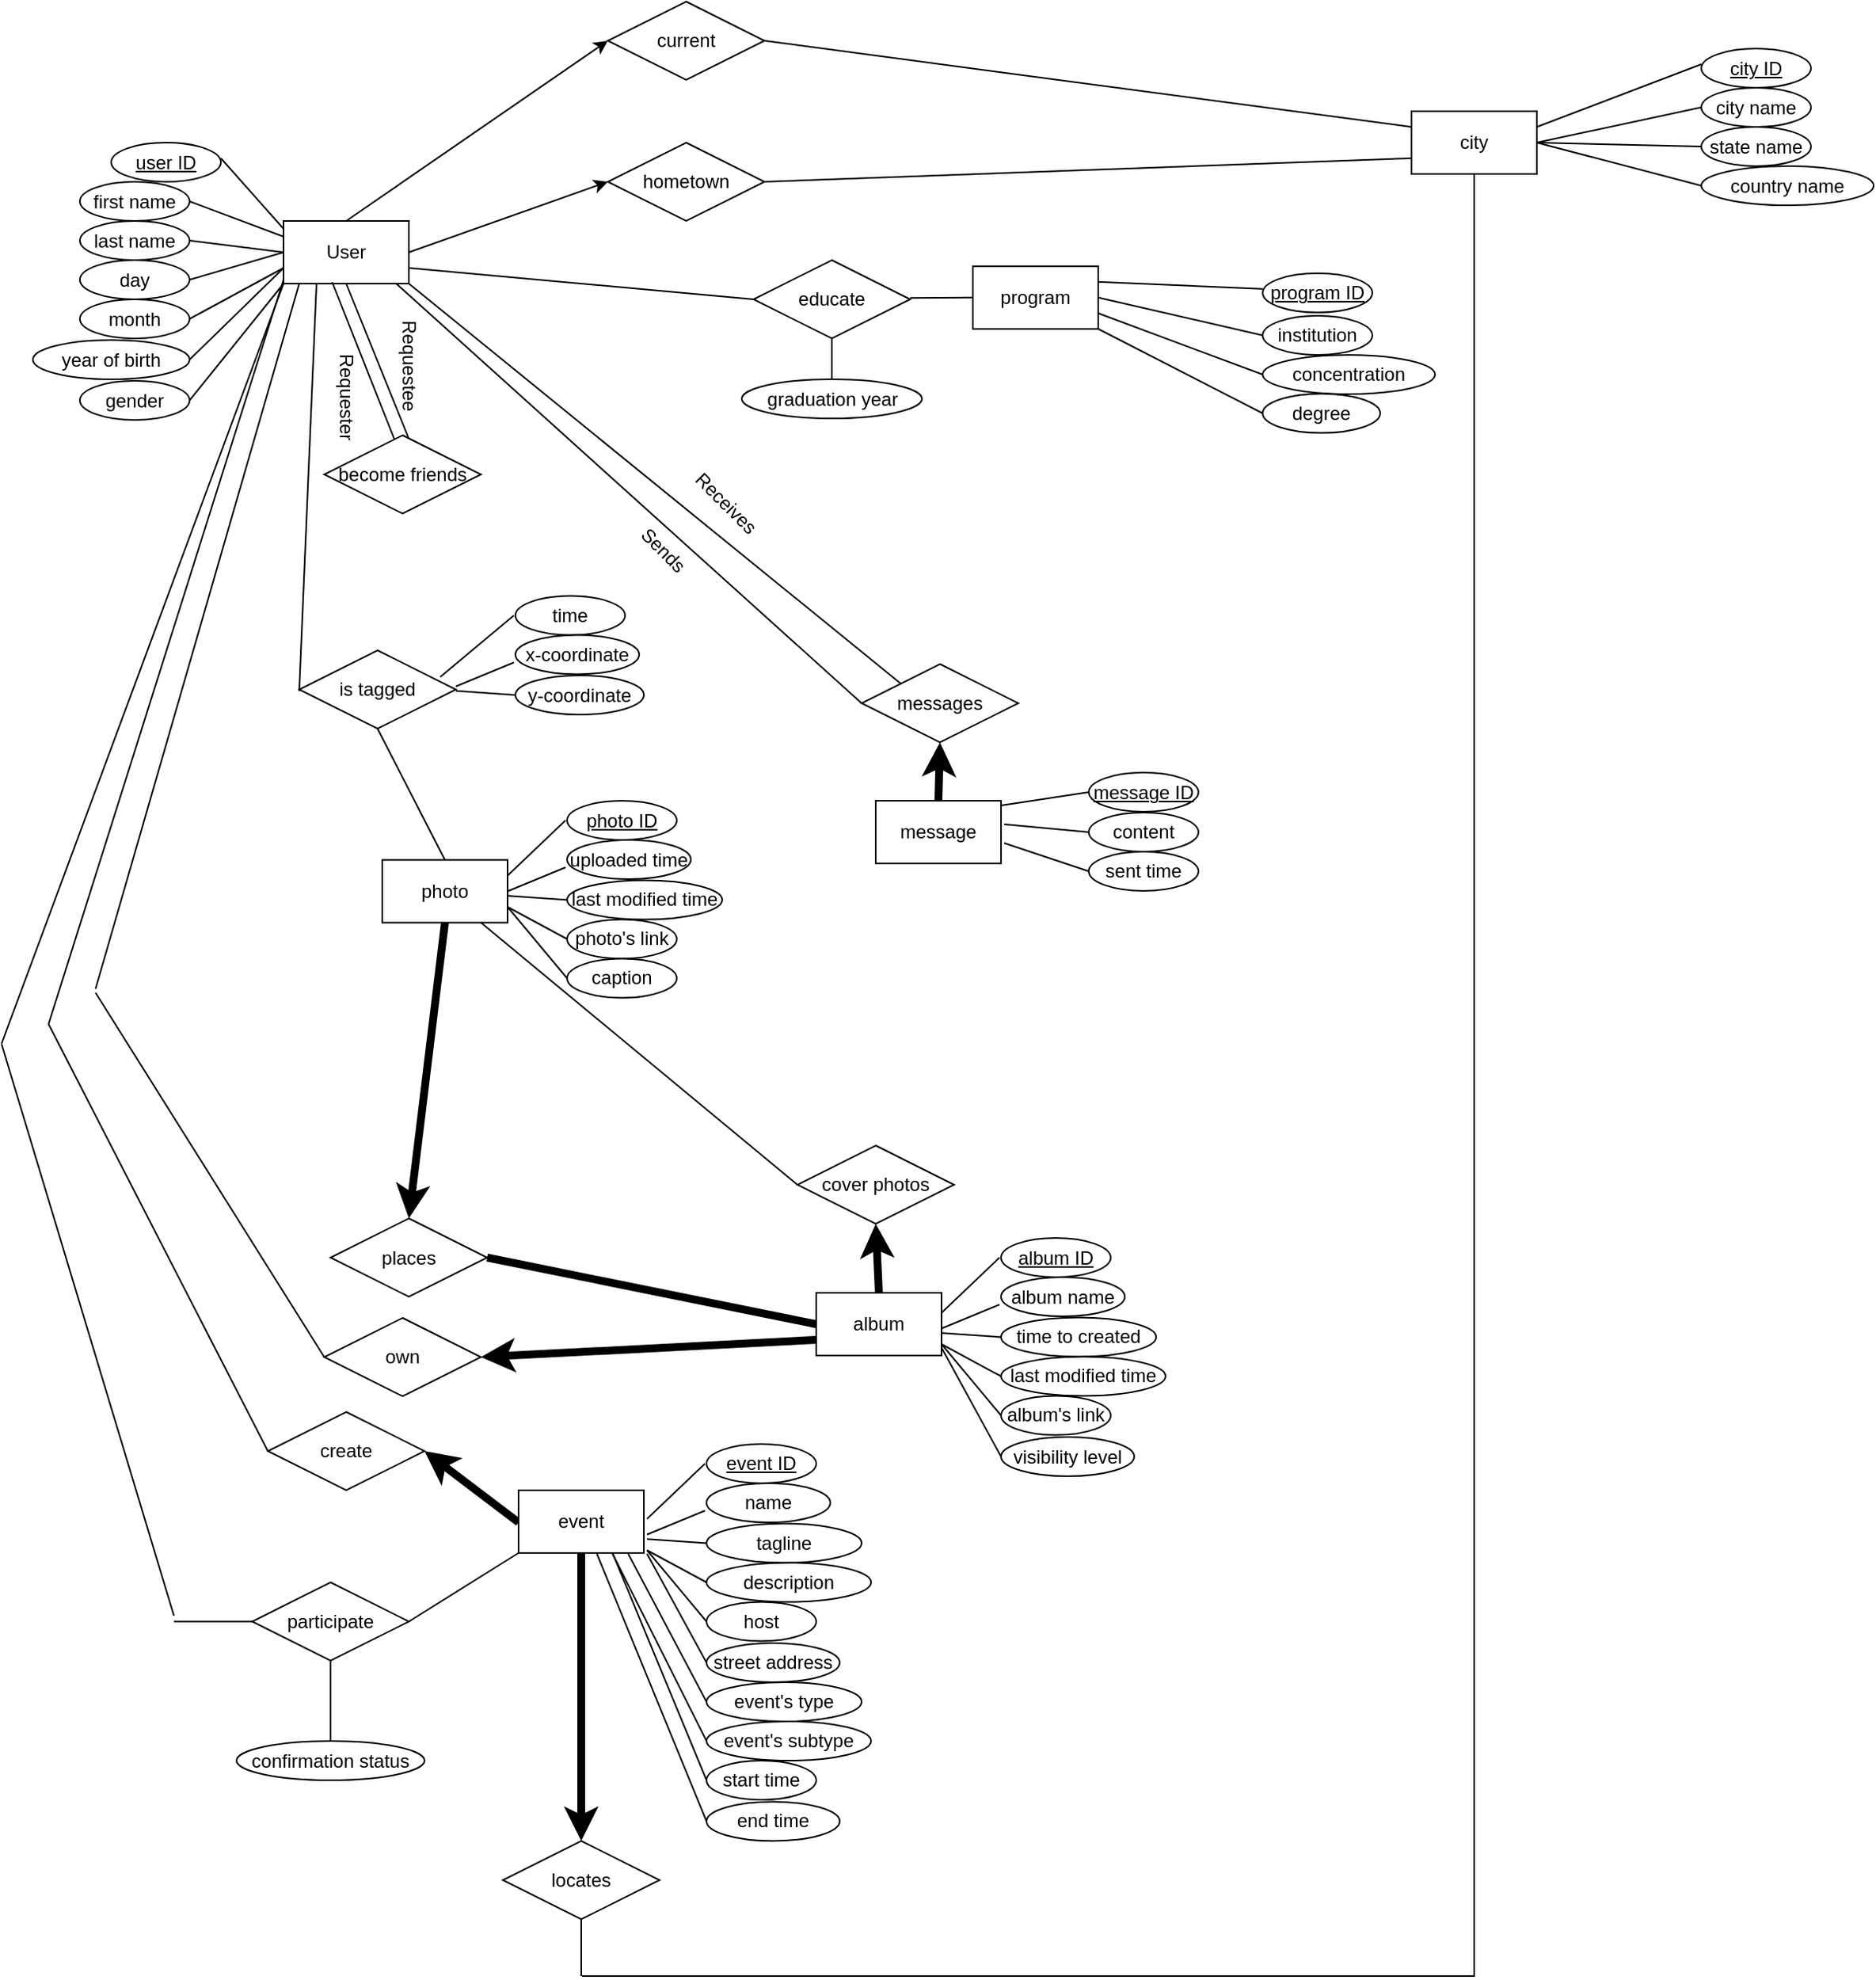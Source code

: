 <mxfile version="14.2.9" type="device"><diagram id="GzMHc0eXrskKKYdQ3yk9" name="Page-1"><mxGraphModel dx="1186" dy="545" grid="0" gridSize="10" guides="1" tooltips="1" connect="1" arrows="1" fold="1" page="0" pageScale="1" pageWidth="850" pageHeight="1100" math="0" shadow="0"><root><mxCell id="0"/><mxCell id="1" parent="0"/><mxCell id="MqyGO1wOty0QYaAH1jj8-1" value="User" style="rounded=0;whiteSpace=wrap;html=1;" parent="1" vertex="1"><mxGeometry x="160" y="160" width="80" height="40" as="geometry"/></mxCell><mxCell id="MqyGO1wOty0QYaAH1jj8-2" value="" style="endArrow=none;html=1;entryX=0;entryY=0.25;entryDx=0;entryDy=0;exitX=1;exitY=0.5;exitDx=0;exitDy=0;" parent="1" source="MqyGO1wOty0QYaAH1jj8-3" target="MqyGO1wOty0QYaAH1jj8-1" edge="1"><mxGeometry width="50" height="50" relative="1" as="geometry"><mxPoint x="100" y="177.5" as="sourcePoint"/><mxPoint x="160" y="177" as="targetPoint"/></mxGeometry></mxCell><mxCell id="MqyGO1wOty0QYaAH1jj8-3" value="first name" style="ellipse;whiteSpace=wrap;html=1;" parent="1" vertex="1"><mxGeometry x="30" y="135" width="70" height="25" as="geometry"/></mxCell><mxCell id="MqyGO1wOty0QYaAH1jj8-4" value="" style="endArrow=none;html=1;entryX=0.5;entryY=0;entryDx=0;entryDy=0;" parent="1" edge="1"><mxGeometry width="50" height="50" relative="1" as="geometry"><mxPoint x="120" y="120" as="sourcePoint"/><mxPoint x="160" y="165" as="targetPoint"/></mxGeometry></mxCell><mxCell id="MqyGO1wOty0QYaAH1jj8-5" value="&lt;u&gt;user ID&lt;/u&gt;" style="ellipse;whiteSpace=wrap;html=1;" parent="1" vertex="1"><mxGeometry x="50" y="110" width="70" height="25" as="geometry"/></mxCell><mxCell id="MqyGO1wOty0QYaAH1jj8-6" value="" style="endArrow=none;html=1;entryX=0;entryY=0.5;entryDx=0;entryDy=0;exitX=1;exitY=0.5;exitDx=0;exitDy=0;" parent="1" source="MqyGO1wOty0QYaAH1jj8-7" target="MqyGO1wOty0QYaAH1jj8-1" edge="1"><mxGeometry width="50" height="50" relative="1" as="geometry"><mxPoint x="100" y="202.5" as="sourcePoint"/><mxPoint x="160" y="187.5" as="targetPoint"/></mxGeometry></mxCell><mxCell id="MqyGO1wOty0QYaAH1jj8-7" value="last name" style="ellipse;whiteSpace=wrap;html=1;" parent="1" vertex="1"><mxGeometry x="30" y="160" width="70" height="25" as="geometry"/></mxCell><mxCell id="MqyGO1wOty0QYaAH1jj8-8" value="day" style="ellipse;whiteSpace=wrap;html=1;" parent="1" vertex="1"><mxGeometry x="30" y="185" width="70" height="25" as="geometry"/></mxCell><mxCell id="MqyGO1wOty0QYaAH1jj8-9" value="" style="endArrow=none;html=1;exitX=1;exitY=0.5;exitDx=0;exitDy=0;" parent="1" source="MqyGO1wOty0QYaAH1jj8-8" edge="1"><mxGeometry width="50" height="50" relative="1" as="geometry"><mxPoint x="100" y="208.75" as="sourcePoint"/><mxPoint x="160" y="180" as="targetPoint"/></mxGeometry></mxCell><mxCell id="MqyGO1wOty0QYaAH1jj8-10" value="month" style="ellipse;whiteSpace=wrap;html=1;" parent="1" vertex="1"><mxGeometry x="30" y="210" width="70" height="25" as="geometry"/></mxCell><mxCell id="MqyGO1wOty0QYaAH1jj8-11" value="" style="endArrow=none;html=1;entryX=0;entryY=0.75;entryDx=0;entryDy=0;exitX=1;exitY=0.5;exitDx=0;exitDy=0;" parent="1" source="MqyGO1wOty0QYaAH1jj8-10" target="MqyGO1wOty0QYaAH1jj8-1" edge="1"><mxGeometry width="50" height="50" relative="1" as="geometry"><mxPoint x="100" y="233.75" as="sourcePoint"/><mxPoint x="160" y="221.25" as="targetPoint"/></mxGeometry></mxCell><mxCell id="MqyGO1wOty0QYaAH1jj8-12" value="year of birth" style="ellipse;whiteSpace=wrap;html=1;" parent="1" vertex="1"><mxGeometry y="236" width="100" height="25" as="geometry"/></mxCell><mxCell id="MqyGO1wOty0QYaAH1jj8-13" value="" style="endArrow=none;html=1;entryX=0;entryY=0.75;entryDx=0;entryDy=0;exitX=1;exitY=0.5;exitDx=0;exitDy=0;" parent="1" source="MqyGO1wOty0QYaAH1jj8-12" target="MqyGO1wOty0QYaAH1jj8-1" edge="1"><mxGeometry width="50" height="50" relative="1" as="geometry"><mxPoint x="100" y="259.75" as="sourcePoint"/><mxPoint x="160" y="216" as="targetPoint"/></mxGeometry></mxCell><mxCell id="MqyGO1wOty0QYaAH1jj8-14" value="gender" style="ellipse;whiteSpace=wrap;html=1;" parent="1" vertex="1"><mxGeometry x="30" y="262" width="70" height="25" as="geometry"/></mxCell><mxCell id="MqyGO1wOty0QYaAH1jj8-15" value="" style="endArrow=none;html=1;entryX=0;entryY=1;entryDx=0;entryDy=0;exitX=1;exitY=0.5;exitDx=0;exitDy=0;" parent="1" source="MqyGO1wOty0QYaAH1jj8-14" target="MqyGO1wOty0QYaAH1jj8-1" edge="1"><mxGeometry width="50" height="50" relative="1" as="geometry"><mxPoint x="100" y="285.75" as="sourcePoint"/><mxPoint x="160" y="216" as="targetPoint"/></mxGeometry></mxCell><mxCell id="MqyGO1wOty0QYaAH1jj8-16" value="" style="endArrow=classic;html=1;strokeWidth=1;exitX=1;exitY=0.5;exitDx=0;exitDy=0;entryX=0;entryY=0.5;entryDx=0;entryDy=0;" parent="1" source="MqyGO1wOty0QYaAH1jj8-1" target="MqyGO1wOty0QYaAH1jj8-17" edge="1"><mxGeometry width="50" height="50" relative="1" as="geometry"><mxPoint x="290" y="195" as="sourcePoint"/><mxPoint x="280" y="180" as="targetPoint"/></mxGeometry></mxCell><mxCell id="MqyGO1wOty0QYaAH1jj8-17" value="hometown" style="rhombus;whiteSpace=wrap;html=1;rounded=0;" parent="1" vertex="1"><mxGeometry x="367" y="110" width="100" height="50" as="geometry"/></mxCell><mxCell id="MqyGO1wOty0QYaAH1jj8-18" value="city" style="rounded=0;whiteSpace=wrap;html=1;" parent="1" vertex="1"><mxGeometry x="880" y="90" width="80" height="40" as="geometry"/></mxCell><mxCell id="MqyGO1wOty0QYaAH1jj8-19" value="" style="endArrow=none;html=1;entryX=1;entryY=0.5;entryDx=0;entryDy=0;exitX=0;exitY=0.25;exitDx=0;exitDy=0;" parent="1" source="MqyGO1wOty0QYaAH1jj8-18" target="MqyGO1wOty0QYaAH1jj8-30" edge="1"><mxGeometry width="50" height="50" relative="1" as="geometry"><mxPoint x="550" y="105" as="sourcePoint"/><mxPoint x="510" y="105.25" as="targetPoint"/></mxGeometry></mxCell><mxCell id="MqyGO1wOty0QYaAH1jj8-20" value="" style="endArrow=none;html=1;entryX=1;entryY=0.25;entryDx=0;entryDy=0;exitX=0;exitY=0.5;exitDx=0;exitDy=0;" parent="1" source="MqyGO1wOty0QYaAH1jj8-21" edge="1"><mxGeometry width="50" height="50" relative="1" as="geometry"><mxPoint x="1135" y="87.5" as="sourcePoint"/><mxPoint x="960" y="110" as="targetPoint"/></mxGeometry></mxCell><mxCell id="MqyGO1wOty0QYaAH1jj8-21" value="city name" style="ellipse;whiteSpace=wrap;html=1;" parent="1" vertex="1"><mxGeometry x="1065" y="75" width="70" height="25" as="geometry"/></mxCell><mxCell id="MqyGO1wOty0QYaAH1jj8-22" value="" style="endArrow=none;html=1;entryX=1;entryY=0.25;entryDx=0;entryDy=0;exitX=0;exitY=0.5;exitDx=0;exitDy=0;" parent="1" source="MqyGO1wOty0QYaAH1jj8-23" edge="1"><mxGeometry width="50" height="50" relative="1" as="geometry"><mxPoint x="1135" y="112.5" as="sourcePoint"/><mxPoint x="960" y="110" as="targetPoint"/></mxGeometry></mxCell><mxCell id="MqyGO1wOty0QYaAH1jj8-23" value="state name" style="ellipse;whiteSpace=wrap;html=1;" parent="1" vertex="1"><mxGeometry x="1065" y="100" width="70" height="25" as="geometry"/></mxCell><mxCell id="MqyGO1wOty0QYaAH1jj8-24" value="" style="endArrow=none;html=1;exitX=0;exitY=0.5;exitDx=0;exitDy=0;entryX=1;entryY=0.25;entryDx=0;entryDy=0;" parent="1" source="MqyGO1wOty0QYaAH1jj8-25" edge="1"><mxGeometry width="50" height="50" relative="1" as="geometry"><mxPoint x="1135" y="137.5" as="sourcePoint"/><mxPoint x="960" y="110" as="targetPoint"/></mxGeometry></mxCell><mxCell id="MqyGO1wOty0QYaAH1jj8-25" value="country name" style="ellipse;whiteSpace=wrap;html=1;" parent="1" vertex="1"><mxGeometry x="1065" y="125" width="110" height="25" as="geometry"/></mxCell><mxCell id="MqyGO1wOty0QYaAH1jj8-26" value="&lt;u&gt;city ID&lt;/u&gt;" style="ellipse;whiteSpace=wrap;html=1;" parent="1" vertex="1"><mxGeometry x="1065" y="50" width="70" height="25" as="geometry"/></mxCell><mxCell id="MqyGO1wOty0QYaAH1jj8-27" value="" style="endArrow=none;html=1;entryX=1;entryY=0;entryDx=0;entryDy=0;exitX=0;exitY=0.5;exitDx=0;exitDy=0;" parent="1" edge="1"><mxGeometry width="50" height="50" relative="1" as="geometry"><mxPoint x="1065" y="60" as="sourcePoint"/><mxPoint x="960" y="100" as="targetPoint"/></mxGeometry></mxCell><mxCell id="MqyGO1wOty0QYaAH1jj8-29" value="" style="endArrow=classic;html=1;strokeWidth=1;exitX=0.5;exitY=0;exitDx=0;exitDy=0;entryX=0;entryY=0.5;entryDx=0;entryDy=0;" parent="1" source="MqyGO1wOty0QYaAH1jj8-1" target="MqyGO1wOty0QYaAH1jj8-30" edge="1"><mxGeometry width="50" height="50" relative="1" as="geometry"><mxPoint x="250" y="190" as="sourcePoint"/><mxPoint x="200" y="120" as="targetPoint"/></mxGeometry></mxCell><mxCell id="MqyGO1wOty0QYaAH1jj8-30" value="current" style="rhombus;whiteSpace=wrap;html=1;rounded=0;" parent="1" vertex="1"><mxGeometry x="367" y="20" width="100" height="50" as="geometry"/></mxCell><mxCell id="MqyGO1wOty0QYaAH1jj8-43" value="educate" style="rhombus;whiteSpace=wrap;html=1;rounded=0;" parent="1" vertex="1"><mxGeometry x="460" y="185" width="100" height="50" as="geometry"/></mxCell><mxCell id="MqyGO1wOty0QYaAH1jj8-44" value="program" style="rounded=0;whiteSpace=wrap;html=1;" parent="1" vertex="1"><mxGeometry x="600" y="188.88" width="80" height="40" as="geometry"/></mxCell><mxCell id="MqyGO1wOty0QYaAH1jj8-45" value="" style="endArrow=none;html=1;entryX=1;entryY=0.25;entryDx=0;entryDy=0;" parent="1" edge="1"><mxGeometry width="50" height="50" relative="1" as="geometry"><mxPoint x="600" y="208.88" as="sourcePoint"/><mxPoint x="560" y="209.13" as="targetPoint"/></mxGeometry></mxCell><mxCell id="MqyGO1wOty0QYaAH1jj8-46" value="" style="endArrow=none;html=1;entryX=0.5;entryY=1;entryDx=0;entryDy=0;exitX=0.5;exitY=0;exitDx=0;exitDy=0;" parent="1" source="MqyGO1wOty0QYaAH1jj8-47" target="MqyGO1wOty0QYaAH1jj8-43" edge="1"><mxGeometry width="50" height="50" relative="1" as="geometry"><mxPoint x="855" y="230.88" as="sourcePoint"/><mxPoint x="550" y="298.13" as="targetPoint"/></mxGeometry></mxCell><mxCell id="MqyGO1wOty0QYaAH1jj8-47" value="graduation year" style="ellipse;whiteSpace=wrap;html=1;" parent="1" vertex="1"><mxGeometry x="452.5" y="261" width="115" height="25" as="geometry"/></mxCell><mxCell id="MqyGO1wOty0QYaAH1jj8-48" value="" style="endArrow=none;html=1;entryX=1;entryY=0.5;entryDx=0;entryDy=0;exitX=0;exitY=0.5;exitDx=0;exitDy=0;" parent="1" source="MqyGO1wOty0QYaAH1jj8-49" target="MqyGO1wOty0QYaAH1jj8-44" edge="1"><mxGeometry width="50" height="50" relative="1" as="geometry"><mxPoint x="855" y="255.88" as="sourcePoint"/><mxPoint x="680" y="253.38" as="targetPoint"/></mxGeometry></mxCell><mxCell id="MqyGO1wOty0QYaAH1jj8-49" value="institution" style="ellipse;whiteSpace=wrap;html=1;" parent="1" vertex="1"><mxGeometry x="785" y="220.5" width="70" height="25" as="geometry"/></mxCell><mxCell id="MqyGO1wOty0QYaAH1jj8-50" value="" style="endArrow=none;html=1;exitX=0;exitY=0.5;exitDx=0;exitDy=0;entryX=1;entryY=0.75;entryDx=0;entryDy=0;" parent="1" source="MqyGO1wOty0QYaAH1jj8-51" target="MqyGO1wOty0QYaAH1jj8-44" edge="1"><mxGeometry width="50" height="50" relative="1" as="geometry"><mxPoint x="855" y="280.88" as="sourcePoint"/><mxPoint x="680" y="253.38" as="targetPoint"/></mxGeometry></mxCell><mxCell id="MqyGO1wOty0QYaAH1jj8-51" value="concentration" style="ellipse;whiteSpace=wrap;html=1;" parent="1" vertex="1"><mxGeometry x="785" y="245.5" width="110" height="25" as="geometry"/></mxCell><mxCell id="MqyGO1wOty0QYaAH1jj8-52" value="&lt;u&gt;program ID&lt;/u&gt;" style="ellipse;whiteSpace=wrap;html=1;" parent="1" vertex="1"><mxGeometry x="785" y="193.38" width="70" height="25" as="geometry"/></mxCell><mxCell id="MqyGO1wOty0QYaAH1jj8-53" value="" style="endArrow=none;html=1;entryX=1;entryY=0.25;entryDx=0;entryDy=0;exitX=0;exitY=0.5;exitDx=0;exitDy=0;" parent="1" target="MqyGO1wOty0QYaAH1jj8-44" edge="1"><mxGeometry width="50" height="50" relative="1" as="geometry"><mxPoint x="785" y="203.38" as="sourcePoint"/><mxPoint x="680" y="243.38" as="targetPoint"/></mxGeometry></mxCell><mxCell id="MqyGO1wOty0QYaAH1jj8-54" value="" style="endArrow=none;html=1;exitX=0;exitY=0.5;exitDx=0;exitDy=0;entryX=1;entryY=1;entryDx=0;entryDy=0;" parent="1" source="MqyGO1wOty0QYaAH1jj8-55" target="MqyGO1wOty0QYaAH1jj8-44" edge="1"><mxGeometry width="50" height="50" relative="1" as="geometry"><mxPoint x="855" y="305.63" as="sourcePoint"/><mxPoint x="680" y="243.63" as="targetPoint"/></mxGeometry></mxCell><mxCell id="MqyGO1wOty0QYaAH1jj8-55" value="degree" style="ellipse;whiteSpace=wrap;html=1;" parent="1" vertex="1"><mxGeometry x="785" y="270.25" width="75" height="25" as="geometry"/></mxCell><mxCell id="MqyGO1wOty0QYaAH1jj8-56" value="" style="endArrow=none;html=1;entryX=0.5;entryY=1;entryDx=0;entryDy=0;" parent="1" target="MqyGO1wOty0QYaAH1jj8-1" edge="1"><mxGeometry width="50" height="50" relative="1" as="geometry"><mxPoint x="241" y="301.5" as="sourcePoint"/><mxPoint x="240.5" y="201.5" as="targetPoint"/></mxGeometry></mxCell><mxCell id="MqyGO1wOty0QYaAH1jj8-57" value="" style="endArrow=none;html=1;entryX=0.388;entryY=0.975;entryDx=0;entryDy=0;entryPerimeter=0;" parent="1" target="MqyGO1wOty0QYaAH1jj8-1" edge="1"><mxGeometry width="50" height="50" relative="1" as="geometry"><mxPoint x="231" y="300" as="sourcePoint"/><mxPoint x="230.5" y="200" as="targetPoint"/></mxGeometry></mxCell><mxCell id="MqyGO1wOty0QYaAH1jj8-58" value="become friends" style="rhombus;whiteSpace=wrap;html=1;rounded=0;" parent="1" vertex="1"><mxGeometry x="186" y="296.75" width="100" height="50" as="geometry"/></mxCell><mxCell id="MqyGO1wOty0QYaAH1jj8-59" value="Requester" style="text;html=1;resizable=0;autosize=1;align=center;verticalAlign=middle;points=[];fillColor=none;strokeColor=none;rounded=0;rotation=90;" parent="1" vertex="1"><mxGeometry x="165" y="262" width="70" height="20" as="geometry"/></mxCell><mxCell id="MqyGO1wOty0QYaAH1jj8-60" value="Requestee" style="text;html=1;resizable=0;autosize=1;align=center;verticalAlign=middle;points=[];fillColor=none;strokeColor=none;rounded=0;rotation=90;" parent="1" vertex="1"><mxGeometry x="205" y="242" width="70" height="20" as="geometry"/></mxCell><mxCell id="MqyGO1wOty0QYaAH1jj8-61" value="" style="endArrow=none;html=1;exitX=0;exitY=0.5;exitDx=0;exitDy=0;" parent="1" source="MqyGO1wOty0QYaAH1jj8-43" edge="1"><mxGeometry width="50" height="50" relative="1" as="geometry"><mxPoint x="260" y="190" as="sourcePoint"/><mxPoint x="240" y="190" as="targetPoint"/></mxGeometry></mxCell><mxCell id="MqyGO1wOty0QYaAH1jj8-63" value="" style="endArrow=none;html=1;entryX=0.9;entryY=1;entryDx=0;entryDy=0;exitX=0;exitY=0.5;exitDx=0;exitDy=0;entryPerimeter=0;" parent="1" source="Faizv0wxaE5Z5_3G_IbZ-1" target="MqyGO1wOty0QYaAH1jj8-1" edge="1"><mxGeometry width="50" height="50" relative="1" as="geometry"><mxPoint x="510" y="518" as="sourcePoint"/><mxPoint x="164.5" y="200" as="targetPoint"/></mxGeometry></mxCell><mxCell id="MqyGO1wOty0QYaAH1jj8-67" value="" style="endArrow=none;html=1;entryX=0;entryY=0.5;entryDx=0;entryDy=0;" parent="1" target="MqyGO1wOty0QYaAH1jj8-68" edge="1"><mxGeometry width="50" height="50" relative="1" as="geometry"><mxPoint x="620" y="545" as="sourcePoint"/><mxPoint x="814" y="573" as="targetPoint"/></mxGeometry></mxCell><mxCell id="MqyGO1wOty0QYaAH1jj8-68" value="content" style="ellipse;whiteSpace=wrap;html=1;" parent="1" vertex="1"><mxGeometry x="674" y="537.5" width="70" height="25" as="geometry"/></mxCell><mxCell id="MqyGO1wOty0QYaAH1jj8-71" value="" style="endArrow=none;html=1;entryX=0;entryY=0.5;entryDx=0;entryDy=0;" parent="1" target="MqyGO1wOty0QYaAH1jj8-72" edge="1"><mxGeometry width="50" height="50" relative="1" as="geometry"><mxPoint x="620" y="557" as="sourcePoint"/><mxPoint x="801" y="489.75" as="targetPoint"/></mxGeometry></mxCell><mxCell id="MqyGO1wOty0QYaAH1jj8-72" value="sent time" style="ellipse;whiteSpace=wrap;html=1;" parent="1" vertex="1"><mxGeometry x="674" y="562.5" width="70" height="25" as="geometry"/></mxCell><mxCell id="MqyGO1wOty0QYaAH1jj8-80" value="&lt;u&gt;message ID&lt;/u&gt;" style="ellipse;whiteSpace=wrap;html=1;" parent="1" vertex="1"><mxGeometry x="674" y="512" width="70" height="25" as="geometry"/></mxCell><mxCell id="MqyGO1wOty0QYaAH1jj8-81" value="" style="endArrow=none;html=1;exitX=0.84;exitY=0.365;exitDx=0;exitDy=0;entryX=0;entryY=0.5;entryDx=0;entryDy=0;exitPerimeter=0;" parent="1" target="MqyGO1wOty0QYaAH1jj8-80" edge="1"><mxGeometry width="50" height="50" relative="1" as="geometry"><mxPoint x="618" y="533" as="sourcePoint"/><mxPoint x="684" y="509.5" as="targetPoint"/></mxGeometry></mxCell><mxCell id="MqyGO1wOty0QYaAH1jj8-84" value="" style="endArrow=none;html=1;entryX=0;entryY=0.5;entryDx=0;entryDy=0;" parent="1" source="MqyGO1wOty0QYaAH1jj8-89" target="MqyGO1wOty0QYaAH1jj8-85" edge="1"><mxGeometry width="50" height="50" relative="1" as="geometry"><mxPoint x="413" y="617.75" as="sourcePoint"/><mxPoint x="483" y="610.75" as="targetPoint"/></mxGeometry></mxCell><mxCell id="MqyGO1wOty0QYaAH1jj8-85" value="last modified time" style="ellipse;whiteSpace=wrap;html=1;" parent="1" vertex="1"><mxGeometry x="341" y="580.75" width="99" height="25" as="geometry"/></mxCell><mxCell id="MqyGO1wOty0QYaAH1jj8-86" value="" style="endArrow=none;html=1;exitX=1;exitY=0.25;exitDx=0;exitDy=0;" parent="1" source="MqyGO1wOty0QYaAH1jj8-89" edge="1"><mxGeometry width="50" height="50" relative="1" as="geometry"><mxPoint x="410" y="560" as="sourcePoint"/><mxPoint x="340" y="542.5" as="targetPoint"/></mxGeometry></mxCell><mxCell id="MqyGO1wOty0QYaAH1jj8-87" value="" style="endArrow=none;html=1;entryX=0;entryY=0.5;entryDx=0;entryDy=0;exitX=1;exitY=0.75;exitDx=0;exitDy=0;" parent="1" source="MqyGO1wOty0QYaAH1jj8-89" target="MqyGO1wOty0QYaAH1jj8-88" edge="1"><mxGeometry width="50" height="50" relative="1" as="geometry"><mxPoint x="413" y="642.75" as="sourcePoint"/><mxPoint x="475" y="612.5" as="targetPoint"/></mxGeometry></mxCell><mxCell id="MqyGO1wOty0QYaAH1jj8-88" value="photo's link" style="ellipse;whiteSpace=wrap;html=1;" parent="1" vertex="1"><mxGeometry x="341" y="605.75" width="70" height="25" as="geometry"/></mxCell><mxCell id="MqyGO1wOty0QYaAH1jj8-89" value="photo" style="rounded=0;whiteSpace=wrap;html=1;" parent="1" vertex="1"><mxGeometry x="223" y="567.75" width="80" height="40" as="geometry"/></mxCell><mxCell id="MqyGO1wOty0QYaAH1jj8-91" value="&lt;u&gt;photo ID&lt;/u&gt;" style="ellipse;whiteSpace=wrap;html=1;" parent="1" vertex="1"><mxGeometry x="341" y="530" width="70" height="25" as="geometry"/></mxCell><mxCell id="MqyGO1wOty0QYaAH1jj8-92" value="uploaded time" style="ellipse;whiteSpace=wrap;html=1;" parent="1" vertex="1"><mxGeometry x="341" y="555" width="79" height="25" as="geometry"/></mxCell><mxCell id="MqyGO1wOty0QYaAH1jj8-93" value="" style="endArrow=none;html=1;exitX=1;exitY=0.5;exitDx=0;exitDy=0;" parent="1" source="MqyGO1wOty0QYaAH1jj8-89" edge="1"><mxGeometry width="50" height="50" relative="1" as="geometry"><mxPoint x="383" y="517" as="sourcePoint"/><mxPoint x="340" y="572.5" as="targetPoint"/></mxGeometry></mxCell><mxCell id="MqyGO1wOty0QYaAH1jj8-94" value="caption" style="ellipse;whiteSpace=wrap;html=1;" parent="1" vertex="1"><mxGeometry x="341" y="630.75" width="70" height="25" as="geometry"/></mxCell><mxCell id="MqyGO1wOty0QYaAH1jj8-95" value="" style="endArrow=none;html=1;entryX=0;entryY=0.5;entryDx=0;entryDy=0;exitX=1;exitY=0.75;exitDx=0;exitDy=0;" parent="1" source="MqyGO1wOty0QYaAH1jj8-89" target="MqyGO1wOty0QYaAH1jj8-94" edge="1"><mxGeometry width="50" height="50" relative="1" as="geometry"><mxPoint x="313" y="607.75" as="sourcePoint"/><mxPoint x="351" y="628.25" as="targetPoint"/></mxGeometry></mxCell><mxCell id="MqyGO1wOty0QYaAH1jj8-97" value="" style="endArrow=classic;html=1;strokeWidth=5;exitX=0.5;exitY=1;exitDx=0;exitDy=0;entryX=0.5;entryY=0;entryDx=0;entryDy=0;" parent="1" source="MqyGO1wOty0QYaAH1jj8-89" target="MqyGO1wOty0QYaAH1jj8-98" edge="1"><mxGeometry width="50" height="50" relative="1" as="geometry"><mxPoint x="350" y="197.5" as="sourcePoint"/><mxPoint x="263" y="672.5" as="targetPoint"/></mxGeometry></mxCell><mxCell id="MqyGO1wOty0QYaAH1jj8-98" value="places" style="rhombus;whiteSpace=wrap;html=1;rounded=0;" parent="1" vertex="1"><mxGeometry x="190" y="796.5" width="100" height="50" as="geometry"/></mxCell><mxCell id="MqyGO1wOty0QYaAH1jj8-99" value="" style="endArrow=none;html=1;entryX=0;entryY=0.5;entryDx=0;entryDy=0;exitX=1;exitY=0.5;exitDx=0;exitDy=0;strokeWidth=5;" parent="1" source="MqyGO1wOty0QYaAH1jj8-98" target="MqyGO1wOty0QYaAH1jj8-100" edge="1"><mxGeometry width="50" height="50" relative="1" as="geometry"><mxPoint x="313" y="697" as="sourcePoint"/><mxPoint x="366" y="697.25" as="targetPoint"/></mxGeometry></mxCell><mxCell id="MqyGO1wOty0QYaAH1jj8-100" value="album" style="rounded=0;whiteSpace=wrap;html=1;" parent="1" vertex="1"><mxGeometry x="500" y="844" width="80" height="40" as="geometry"/></mxCell><mxCell id="MqyGO1wOty0QYaAH1jj8-101" value="" style="endArrow=none;html=1;exitX=1;exitY=0.25;exitDx=0;exitDy=0;" parent="1" edge="1"><mxGeometry width="50" height="50" relative="1" as="geometry"><mxPoint x="580" y="856.75" as="sourcePoint"/><mxPoint x="617" y="821.5" as="targetPoint"/></mxGeometry></mxCell><mxCell id="MqyGO1wOty0QYaAH1jj8-102" value="&lt;u&gt;album ID&lt;/u&gt;" style="ellipse;whiteSpace=wrap;html=1;" parent="1" vertex="1"><mxGeometry x="618" y="809" width="70" height="25" as="geometry"/></mxCell><mxCell id="MqyGO1wOty0QYaAH1jj8-103" value="" style="endArrow=none;html=1;" parent="1" edge="1"><mxGeometry width="50" height="50" relative="1" as="geometry"><mxPoint x="40" y="650" as="sourcePoint"/><mxPoint x="170" y="200" as="targetPoint"/></mxGeometry></mxCell><mxCell id="MqyGO1wOty0QYaAH1jj8-104" value="" style="endArrow=none;html=1;entryX=0;entryY=0.5;entryDx=0;entryDy=0;" parent="1" target="MqyGO1wOty0QYaAH1jj8-105" edge="1"><mxGeometry width="50" height="50" relative="1" as="geometry"><mxPoint x="40" y="652.5" as="sourcePoint"/><mxPoint x="190" y="742.5" as="targetPoint"/></mxGeometry></mxCell><mxCell id="MqyGO1wOty0QYaAH1jj8-105" value="own" style="rhombus;whiteSpace=wrap;html=1;rounded=0;" parent="1" vertex="1"><mxGeometry x="186" y="860" width="100" height="50" as="geometry"/></mxCell><mxCell id="MqyGO1wOty0QYaAH1jj8-106" value="" style="endArrow=classic;html=1;strokeWidth=5;entryX=1;entryY=0.5;entryDx=0;entryDy=0;exitX=0;exitY=0.75;exitDx=0;exitDy=0;" parent="1" source="MqyGO1wOty0QYaAH1jj8-100" target="MqyGO1wOty0QYaAH1jj8-105" edge="1"><mxGeometry width="50" height="50" relative="1" as="geometry"><mxPoint x="360" y="742.5" as="sourcePoint"/><mxPoint x="273" y="682.5" as="targetPoint"/></mxGeometry></mxCell><mxCell id="MqyGO1wOty0QYaAH1jj8-107" value="" style="endArrow=none;html=1;entryX=0;entryY=0.5;entryDx=0;entryDy=0;" parent="1" target="MqyGO1wOty0QYaAH1jj8-108" edge="1"><mxGeometry width="50" height="50" relative="1" as="geometry"><mxPoint x="580" y="869.571" as="sourcePoint"/><mxPoint x="760" y="889.75" as="targetPoint"/></mxGeometry></mxCell><mxCell id="MqyGO1wOty0QYaAH1jj8-108" value="time to created" style="ellipse;whiteSpace=wrap;html=1;" parent="1" vertex="1"><mxGeometry x="618" y="859.75" width="99" height="25" as="geometry"/></mxCell><mxCell id="MqyGO1wOty0QYaAH1jj8-109" value="" style="endArrow=none;html=1;entryX=0;entryY=0.5;entryDx=0;entryDy=0;exitX=1;exitY=0.75;exitDx=0;exitDy=0;" parent="1" target="MqyGO1wOty0QYaAH1jj8-110" edge="1"><mxGeometry width="50" height="50" relative="1" as="geometry"><mxPoint x="580" y="876.75" as="sourcePoint"/><mxPoint x="752" y="891.5" as="targetPoint"/></mxGeometry></mxCell><mxCell id="MqyGO1wOty0QYaAH1jj8-110" value="last modified time" style="ellipse;whiteSpace=wrap;html=1;" parent="1" vertex="1"><mxGeometry x="618" y="884.75" width="105" height="25" as="geometry"/></mxCell><mxCell id="MqyGO1wOty0QYaAH1jj8-111" value="album name" style="ellipse;whiteSpace=wrap;html=1;" parent="1" vertex="1"><mxGeometry x="618" y="834" width="79" height="25" as="geometry"/></mxCell><mxCell id="MqyGO1wOty0QYaAH1jj8-112" value="" style="endArrow=none;html=1;exitX=1;exitY=0.5;exitDx=0;exitDy=0;" parent="1" edge="1"><mxGeometry width="50" height="50" relative="1" as="geometry"><mxPoint x="580" y="866.75" as="sourcePoint"/><mxPoint x="617" y="851.5" as="targetPoint"/></mxGeometry></mxCell><mxCell id="MqyGO1wOty0QYaAH1jj8-113" value="album's link" style="ellipse;whiteSpace=wrap;html=1;" parent="1" vertex="1"><mxGeometry x="618" y="909.75" width="70" height="25" as="geometry"/></mxCell><mxCell id="MqyGO1wOty0QYaAH1jj8-114" value="" style="endArrow=none;html=1;entryX=0;entryY=0.5;entryDx=0;entryDy=0;exitX=1;exitY=0.75;exitDx=0;exitDy=0;" parent="1" target="MqyGO1wOty0QYaAH1jj8-113" edge="1"><mxGeometry width="50" height="50" relative="1" as="geometry"><mxPoint x="580" y="876.75" as="sourcePoint"/><mxPoint x="628" y="907.25" as="targetPoint"/></mxGeometry></mxCell><mxCell id="MqyGO1wOty0QYaAH1jj8-115" value="visibility level" style="ellipse;whiteSpace=wrap;html=1;" parent="1" vertex="1"><mxGeometry x="618" y="936" width="85" height="25" as="geometry"/></mxCell><mxCell id="MqyGO1wOty0QYaAH1jj8-116" value="" style="endArrow=none;html=1;entryX=0;entryY=0.5;entryDx=0;entryDy=0;" parent="1" target="MqyGO1wOty0QYaAH1jj8-115" edge="1"><mxGeometry width="50" height="50" relative="1" as="geometry"><mxPoint x="580" y="879" as="sourcePoint"/><mxPoint x="628" y="933.5" as="targetPoint"/></mxGeometry></mxCell><mxCell id="MqyGO1wOty0QYaAH1jj8-117" value="" style="endArrow=none;html=1;entryX=0.388;entryY=1.075;entryDx=0;entryDy=0;entryPerimeter=0;" parent="1" edge="1"><mxGeometry width="50" height="50" relative="1" as="geometry"><mxPoint x="170" y="460" as="sourcePoint"/><mxPoint x="181.04" y="200" as="targetPoint"/></mxGeometry></mxCell><mxCell id="MqyGO1wOty0QYaAH1jj8-118" value="is tagged" style="rhombus;whiteSpace=wrap;html=1;rounded=0;" parent="1" vertex="1"><mxGeometry x="170" y="434" width="100" height="50" as="geometry"/></mxCell><mxCell id="MqyGO1wOty0QYaAH1jj8-119" value="" style="endArrow=none;html=1;entryX=0;entryY=0.5;entryDx=0;entryDy=0;" parent="1" target="MqyGO1wOty0QYaAH1jj8-120" edge="1"><mxGeometry width="50" height="50" relative="1" as="geometry"><mxPoint x="270" y="459.821" as="sourcePoint"/><mxPoint x="450" y="480" as="targetPoint"/></mxGeometry></mxCell><mxCell id="MqyGO1wOty0QYaAH1jj8-120" value="y-coordinate" style="ellipse;whiteSpace=wrap;html=1;" parent="1" vertex="1"><mxGeometry x="308" y="450" width="82" height="25" as="geometry"/></mxCell><mxCell id="MqyGO1wOty0QYaAH1jj8-121" value="" style="endArrow=none;html=1;exitX=0.9;exitY=0.34;exitDx=0;exitDy=0;exitPerimeter=0;" parent="1" source="MqyGO1wOty0QYaAH1jj8-118" edge="1"><mxGeometry width="50" height="50" relative="1" as="geometry"><mxPoint x="270" y="447" as="sourcePoint"/><mxPoint x="307" y="411.75" as="targetPoint"/></mxGeometry></mxCell><mxCell id="MqyGO1wOty0QYaAH1jj8-122" value="time" style="ellipse;whiteSpace=wrap;html=1;" parent="1" vertex="1"><mxGeometry x="308" y="399.25" width="70" height="25" as="geometry"/></mxCell><mxCell id="MqyGO1wOty0QYaAH1jj8-123" value="x-coordinate" style="ellipse;whiteSpace=wrap;html=1;" parent="1" vertex="1"><mxGeometry x="308" y="424.25" width="79" height="25" as="geometry"/></mxCell><mxCell id="MqyGO1wOty0QYaAH1jj8-124" value="" style="endArrow=none;html=1;exitX=1;exitY=0.5;exitDx=0;exitDy=0;" parent="1" edge="1"><mxGeometry width="50" height="50" relative="1" as="geometry"><mxPoint x="270" y="457" as="sourcePoint"/><mxPoint x="307" y="441.75" as="targetPoint"/></mxGeometry></mxCell><mxCell id="MqyGO1wOty0QYaAH1jj8-125" value="" style="endArrow=none;html=1;entryX=0.5;entryY=0;entryDx=0;entryDy=0;exitX=0.5;exitY=1;exitDx=0;exitDy=0;" parent="1" source="MqyGO1wOty0QYaAH1jj8-118" target="MqyGO1wOty0QYaAH1jj8-89" edge="1"><mxGeometry width="50" height="50" relative="1" as="geometry"><mxPoint x="180" y="597.5" as="sourcePoint"/><mxPoint x="233" y="597.75" as="targetPoint"/></mxGeometry></mxCell><mxCell id="MqyGO1wOty0QYaAH1jj8-126" value="" style="endArrow=none;html=1;" parent="1" edge="1"><mxGeometry width="50" height="50" relative="1" as="geometry"><mxPoint x="10" y="672.5" as="sourcePoint"/><mxPoint x="160" y="197.5" as="targetPoint"/></mxGeometry></mxCell><mxCell id="MqyGO1wOty0QYaAH1jj8-127" value="" style="endArrow=none;html=1;entryX=0;entryY=0.5;entryDx=0;entryDy=0;" parent="1" target="MqyGO1wOty0QYaAH1jj8-128" edge="1"><mxGeometry width="50" height="50" relative="1" as="geometry"><mxPoint x="10" y="672.5" as="sourcePoint"/><mxPoint x="160" y="762.5" as="targetPoint"/></mxGeometry></mxCell><mxCell id="MqyGO1wOty0QYaAH1jj8-128" value="create" style="rhombus;whiteSpace=wrap;html=1;rounded=0;" parent="1" vertex="1"><mxGeometry x="150" y="920" width="100" height="50" as="geometry"/></mxCell><mxCell id="MqyGO1wOty0QYaAH1jj8-129" value="" style="endArrow=classic;html=1;strokeWidth=5;entryX=1;entryY=0.5;entryDx=0;entryDy=0;" parent="1" target="MqyGO1wOty0QYaAH1jj8-128" edge="1"><mxGeometry width="50" height="50" relative="1" as="geometry"><mxPoint x="310" y="990.5" as="sourcePoint"/><mxPoint x="290" y="903" as="targetPoint"/></mxGeometry></mxCell><mxCell id="MqyGO1wOty0QYaAH1jj8-130" value="event" style="rounded=0;whiteSpace=wrap;html=1;" parent="1" vertex="1"><mxGeometry x="310" y="970" width="80" height="40" as="geometry"/></mxCell><mxCell id="MqyGO1wOty0QYaAH1jj8-131" value="" style="endArrow=none;html=1;exitX=1;exitY=0.25;exitDx=0;exitDy=0;" parent="1" edge="1"><mxGeometry width="50" height="50" relative="1" as="geometry"><mxPoint x="392" y="988.25" as="sourcePoint"/><mxPoint x="429" y="953" as="targetPoint"/></mxGeometry></mxCell><mxCell id="MqyGO1wOty0QYaAH1jj8-132" value="&lt;u&gt;event ID&lt;/u&gt;" style="ellipse;whiteSpace=wrap;html=1;" parent="1" vertex="1"><mxGeometry x="430" y="940.5" width="70" height="25" as="geometry"/></mxCell><mxCell id="MqyGO1wOty0QYaAH1jj8-133" value="" style="endArrow=none;html=1;entryX=0;entryY=0.5;entryDx=0;entryDy=0;" parent="1" target="MqyGO1wOty0QYaAH1jj8-134" edge="1"><mxGeometry width="50" height="50" relative="1" as="geometry"><mxPoint x="392" y="1001.071" as="sourcePoint"/><mxPoint x="572" y="1021.25" as="targetPoint"/></mxGeometry></mxCell><mxCell id="MqyGO1wOty0QYaAH1jj8-134" value="tagline" style="ellipse;whiteSpace=wrap;html=1;" parent="1" vertex="1"><mxGeometry x="430" y="991.25" width="99" height="25" as="geometry"/></mxCell><mxCell id="MqyGO1wOty0QYaAH1jj8-135" value="" style="endArrow=none;html=1;entryX=0;entryY=0.5;entryDx=0;entryDy=0;exitX=1;exitY=0.75;exitDx=0;exitDy=0;" parent="1" target="MqyGO1wOty0QYaAH1jj8-136" edge="1"><mxGeometry width="50" height="50" relative="1" as="geometry"><mxPoint x="392" y="1008.25" as="sourcePoint"/><mxPoint x="564" y="1023" as="targetPoint"/></mxGeometry></mxCell><mxCell id="MqyGO1wOty0QYaAH1jj8-136" value="description" style="ellipse;whiteSpace=wrap;html=1;" parent="1" vertex="1"><mxGeometry x="430" y="1016.25" width="105" height="25" as="geometry"/></mxCell><mxCell id="MqyGO1wOty0QYaAH1jj8-137" value="name" style="ellipse;whiteSpace=wrap;html=1;" parent="1" vertex="1"><mxGeometry x="430" y="965.5" width="79" height="25" as="geometry"/></mxCell><mxCell id="MqyGO1wOty0QYaAH1jj8-138" value="" style="endArrow=none;html=1;exitX=1;exitY=0.5;exitDx=0;exitDy=0;" parent="1" edge="1"><mxGeometry width="50" height="50" relative="1" as="geometry"><mxPoint x="392" y="998.25" as="sourcePoint"/><mxPoint x="429" y="983" as="targetPoint"/></mxGeometry></mxCell><mxCell id="MqyGO1wOty0QYaAH1jj8-139" value="host" style="ellipse;whiteSpace=wrap;html=1;" parent="1" vertex="1"><mxGeometry x="430" y="1041.25" width="70" height="25" as="geometry"/></mxCell><mxCell id="MqyGO1wOty0QYaAH1jj8-140" value="" style="endArrow=none;html=1;entryX=0;entryY=0.5;entryDx=0;entryDy=0;exitX=1;exitY=0.75;exitDx=0;exitDy=0;" parent="1" target="MqyGO1wOty0QYaAH1jj8-139" edge="1"><mxGeometry width="50" height="50" relative="1" as="geometry"><mxPoint x="392" y="1008.25" as="sourcePoint"/><mxPoint x="440" y="1038.75" as="targetPoint"/></mxGeometry></mxCell><mxCell id="MqyGO1wOty0QYaAH1jj8-141" value="street address" style="ellipse;whiteSpace=wrap;html=1;" parent="1" vertex="1"><mxGeometry x="430" y="1067.5" width="85" height="25" as="geometry"/></mxCell><mxCell id="MqyGO1wOty0QYaAH1jj8-142" value="" style="endArrow=none;html=1;entryX=0;entryY=0.5;entryDx=0;entryDy=0;" parent="1" target="MqyGO1wOty0QYaAH1jj8-141" edge="1"><mxGeometry width="50" height="50" relative="1" as="geometry"><mxPoint x="392" y="1010.5" as="sourcePoint"/><mxPoint x="440" y="1065" as="targetPoint"/></mxGeometry></mxCell><mxCell id="MqyGO1wOty0QYaAH1jj8-143" value="" style="endArrow=none;html=1;entryX=0;entryY=0.5;entryDx=0;entryDy=0;" parent="1" target="MqyGO1wOty0QYaAH1jj8-144" edge="1"><mxGeometry width="50" height="50" relative="1" as="geometry"><mxPoint x="380" y="1010.5" as="sourcePoint"/><mxPoint x="572" y="1122.5" as="targetPoint"/></mxGeometry></mxCell><mxCell id="MqyGO1wOty0QYaAH1jj8-144" value="event's type" style="ellipse;whiteSpace=wrap;html=1;" parent="1" vertex="1"><mxGeometry x="430" y="1092.5" width="99" height="25" as="geometry"/></mxCell><mxCell id="MqyGO1wOty0QYaAH1jj8-145" value="" style="endArrow=none;html=1;entryX=0;entryY=0.5;entryDx=0;entryDy=0;" parent="1" target="MqyGO1wOty0QYaAH1jj8-146" edge="1"><mxGeometry width="50" height="50" relative="1" as="geometry"><mxPoint x="370" y="1010.5" as="sourcePoint"/><mxPoint x="564" y="1124.25" as="targetPoint"/></mxGeometry></mxCell><mxCell id="MqyGO1wOty0QYaAH1jj8-146" value="event's subtype" style="ellipse;whiteSpace=wrap;html=1;" parent="1" vertex="1"><mxGeometry x="430" y="1117.5" width="105" height="25" as="geometry"/></mxCell><mxCell id="MqyGO1wOty0QYaAH1jj8-147" value="start time" style="ellipse;whiteSpace=wrap;html=1;" parent="1" vertex="1"><mxGeometry x="430" y="1142.5" width="70" height="25" as="geometry"/></mxCell><mxCell id="MqyGO1wOty0QYaAH1jj8-148" value="" style="endArrow=none;html=1;entryX=0;entryY=0.5;entryDx=0;entryDy=0;exitX=0.75;exitY=1;exitDx=0;exitDy=0;" parent="1" source="MqyGO1wOty0QYaAH1jj8-130" target="MqyGO1wOty0QYaAH1jj8-147" edge="1"><mxGeometry width="50" height="50" relative="1" as="geometry"><mxPoint x="392" y="1109.5" as="sourcePoint"/><mxPoint x="440" y="1140" as="targetPoint"/></mxGeometry></mxCell><mxCell id="MqyGO1wOty0QYaAH1jj8-149" value="end time" style="ellipse;whiteSpace=wrap;html=1;" parent="1" vertex="1"><mxGeometry x="430" y="1168.75" width="85" height="25" as="geometry"/></mxCell><mxCell id="MqyGO1wOty0QYaAH1jj8-150" value="" style="endArrow=none;html=1;entryX=0;entryY=0.5;entryDx=0;entryDy=0;" parent="1" target="MqyGO1wOty0QYaAH1jj8-149" edge="1"><mxGeometry width="50" height="50" relative="1" as="geometry"><mxPoint x="360" y="1010.5" as="sourcePoint"/><mxPoint x="440" y="1166.25" as="targetPoint"/></mxGeometry></mxCell><mxCell id="MqyGO1wOty0QYaAH1jj8-152" value="participate" style="rhombus;whiteSpace=wrap;html=1;rounded=0;" parent="1" vertex="1"><mxGeometry x="140" y="1028.75" width="100" height="50" as="geometry"/></mxCell><mxCell id="MqyGO1wOty0QYaAH1jj8-153" value="" style="endArrow=none;html=1;exitX=0;exitY=1;exitDx=0;exitDy=0;entryX=1;entryY=0.5;entryDx=0;entryDy=0;" parent="1" source="MqyGO1wOty0QYaAH1jj8-130" target="MqyGO1wOty0QYaAH1jj8-152" edge="1"><mxGeometry width="50" height="50" relative="1" as="geometry"><mxPoint x="402" y="998.25" as="sourcePoint"/><mxPoint x="439" y="963" as="targetPoint"/></mxGeometry></mxCell><mxCell id="MqyGO1wOty0QYaAH1jj8-154" value="" style="endArrow=none;html=1;exitX=0;exitY=0.5;exitDx=0;exitDy=0;entryX=1;entryY=0.5;entryDx=0;entryDy=0;" parent="1" source="MqyGO1wOty0QYaAH1jj8-152" edge="1"><mxGeometry width="50" height="50" relative="1" as="geometry"><mxPoint x="320" y="1020" as="sourcePoint"/><mxPoint x="90" y="1053.75" as="targetPoint"/></mxGeometry></mxCell><mxCell id="MqyGO1wOty0QYaAH1jj8-155" value="confirmation status" style="ellipse;whiteSpace=wrap;html=1;" parent="1" vertex="1"><mxGeometry x="130" y="1130" width="120" height="25" as="geometry"/></mxCell><mxCell id="MqyGO1wOty0QYaAH1jj8-156" value="" style="endArrow=none;html=1;exitX=0.5;exitY=0;exitDx=0;exitDy=0;entryX=0.5;entryY=1;entryDx=0;entryDy=0;" parent="1" source="MqyGO1wOty0QYaAH1jj8-155" target="MqyGO1wOty0QYaAH1jj8-152" edge="1"><mxGeometry width="50" height="50" relative="1" as="geometry"><mxPoint x="402" y="998.25" as="sourcePoint"/><mxPoint x="50" y="1073.75" as="targetPoint"/></mxGeometry></mxCell><mxCell id="MqyGO1wOty0QYaAH1jj8-157" value="" style="endArrow=none;html=1;entryX=1;entryY=1;entryDx=0;entryDy=0;exitX=0;exitY=0;exitDx=0;exitDy=0;" parent="1" source="Faizv0wxaE5Z5_3G_IbZ-1" target="MqyGO1wOty0QYaAH1jj8-1" edge="1"><mxGeometry width="50" height="50" relative="1" as="geometry"><mxPoint x="464" y="425" as="sourcePoint"/><mxPoint x="206.04" y="200" as="targetPoint"/></mxGeometry></mxCell><mxCell id="MqyGO1wOty0QYaAH1jj8-160" value="" style="endArrow=none;html=1;entryX=1;entryY=0.5;entryDx=0;entryDy=0;exitX=0;exitY=0.75;exitDx=0;exitDy=0;" parent="1" source="MqyGO1wOty0QYaAH1jj8-18" target="MqyGO1wOty0QYaAH1jj8-17" edge="1"><mxGeometry width="50" height="50" relative="1" as="geometry"><mxPoint x="560" y="115" as="sourcePoint"/><mxPoint x="477" y="55" as="targetPoint"/></mxGeometry></mxCell><mxCell id="MqyGO1wOty0QYaAH1jj8-163" value="" style="endArrow=none;html=1;entryX=0.5;entryY=1;entryDx=0;entryDy=0;" parent="1" target="MqyGO1wOty0QYaAH1jj8-18" edge="1"><mxGeometry width="50" height="50" relative="1" as="geometry"><mxPoint x="920" y="1280" as="sourcePoint"/><mxPoint x="895" y="209" as="targetPoint"/></mxGeometry></mxCell><mxCell id="MqyGO1wOty0QYaAH1jj8-164" value="" style="endArrow=none;html=1;" parent="1" edge="1"><mxGeometry width="50" height="50" relative="1" as="geometry"><mxPoint x="920.5" y="1280" as="sourcePoint"/><mxPoint x="350.5" y="1280" as="targetPoint"/></mxGeometry></mxCell><mxCell id="MqyGO1wOty0QYaAH1jj8-165" value="locates" style="rhombus;whiteSpace=wrap;html=1;rounded=0;" parent="1" vertex="1"><mxGeometry x="300" y="1193.75" width="100" height="50" as="geometry"/></mxCell><mxCell id="MqyGO1wOty0QYaAH1jj8-166" value="" style="endArrow=none;html=1;exitX=0.5;exitY=1;exitDx=0;exitDy=0;" parent="1" source="MqyGO1wOty0QYaAH1jj8-165" edge="1"><mxGeometry width="50" height="50" relative="1" as="geometry"><mxPoint x="150" y="1063.75" as="sourcePoint"/><mxPoint x="350" y="1280" as="targetPoint"/></mxGeometry></mxCell><mxCell id="MqyGO1wOty0QYaAH1jj8-167" value="" style="endArrow=classic;html=1;strokeWidth=5;entryX=0.5;entryY=0;entryDx=0;entryDy=0;exitX=0.5;exitY=1;exitDx=0;exitDy=0;" parent="1" source="MqyGO1wOty0QYaAH1jj8-130" target="MqyGO1wOty0QYaAH1jj8-165" edge="1"><mxGeometry width="50" height="50" relative="1" as="geometry"><mxPoint x="320" y="1000.5" as="sourcePoint"/><mxPoint x="260" y="955" as="targetPoint"/></mxGeometry></mxCell><mxCell id="MqyGO1wOty0QYaAH1jj8-168" value="" style="endArrow=none;html=1;entryX=0;entryY=1;entryDx=0;entryDy=0;" parent="1" target="MqyGO1wOty0QYaAH1jj8-1" edge="1"><mxGeometry width="50" height="50" relative="1" as="geometry"><mxPoint x="-20" y="685" as="sourcePoint"/><mxPoint x="130" y="210" as="targetPoint"/></mxGeometry></mxCell><mxCell id="MqyGO1wOty0QYaAH1jj8-169" value="" style="endArrow=none;html=1;" parent="1" edge="1"><mxGeometry width="50" height="50" relative="1" as="geometry"><mxPoint x="-20" y="685.25" as="sourcePoint"/><mxPoint x="90" y="1050" as="targetPoint"/></mxGeometry></mxCell><mxCell id="MqyGO1wOty0QYaAH1jj8-171" value="" style="endArrow=none;html=1;entryX=0;entryY=0.5;entryDx=0;entryDy=0;exitX=0.5;exitY=1;exitDx=0;exitDy=0;" parent="1" target="MqyGO1wOty0QYaAH1jj8-177" edge="1"><mxGeometry width="50" height="50" relative="1" as="geometry"><mxPoint x="286" y="607.75" as="sourcePoint"/><mxPoint x="341" y="705" as="targetPoint"/></mxGeometry></mxCell><mxCell id="MqyGO1wOty0QYaAH1jj8-177" value="cover photos" style="rhombus;whiteSpace=wrap;html=1;rounded=0;" parent="1" vertex="1"><mxGeometry x="488" y="750" width="100" height="50" as="geometry"/></mxCell><mxCell id="MqyGO1wOty0QYaAH1jj8-178" value="" style="endArrow=classic;html=1;strokeWidth=5;entryX=0.5;entryY=1;entryDx=0;entryDy=0;exitX=0.5;exitY=0;exitDx=0;exitDy=0;" parent="1" source="MqyGO1wOty0QYaAH1jj8-100" target="MqyGO1wOty0QYaAH1jj8-177" edge="1"><mxGeometry width="50" height="50" relative="1" as="geometry"><mxPoint x="510" y="884" as="sourcePoint"/><mxPoint x="296" y="895" as="targetPoint"/></mxGeometry></mxCell><mxCell id="Faizv0wxaE5Z5_3G_IbZ-1" value="messages" style="rhombus;whiteSpace=wrap;html=1;rounded=0;" parent="1" vertex="1"><mxGeometry x="529" y="442.75" width="100" height="50" as="geometry"/></mxCell><mxCell id="Faizv0wxaE5Z5_3G_IbZ-2" value="Sends" style="text;html=1;resizable=0;autosize=1;align=center;verticalAlign=middle;points=[];fillColor=none;strokeColor=none;rounded=0;rotation=45;" parent="1" vertex="1"><mxGeometry x="377" y="360" width="50" height="20" as="geometry"/></mxCell><mxCell id="Faizv0wxaE5Z5_3G_IbZ-3" value="Receives" style="text;html=1;resizable=0;autosize=1;align=center;verticalAlign=middle;points=[];fillColor=none;strokeColor=none;rounded=0;rotation=45;" parent="1" vertex="1"><mxGeometry x="412" y="330" width="60" height="20" as="geometry"/></mxCell><mxCell id="Faizv0wxaE5Z5_3G_IbZ-5" value="message" style="rounded=0;whiteSpace=wrap;html=1;" parent="1" vertex="1"><mxGeometry x="538" y="530" width="80" height="40" as="geometry"/></mxCell><mxCell id="z8UMzafEQVMYRsX4lm_T-1" value="" style="endArrow=classic;html=1;strokeWidth=5;entryX=0.5;entryY=1;entryDx=0;entryDy=0;exitX=0.5;exitY=0;exitDx=0;exitDy=0;" edge="1" parent="1" source="Faizv0wxaE5Z5_3G_IbZ-5" target="Faizv0wxaE5Z5_3G_IbZ-1"><mxGeometry width="50" height="50" relative="1" as="geometry"><mxPoint x="630" y="510" as="sourcePoint"/><mxPoint x="548" y="810" as="targetPoint"/></mxGeometry></mxCell></root></mxGraphModel></diagram></mxfile>